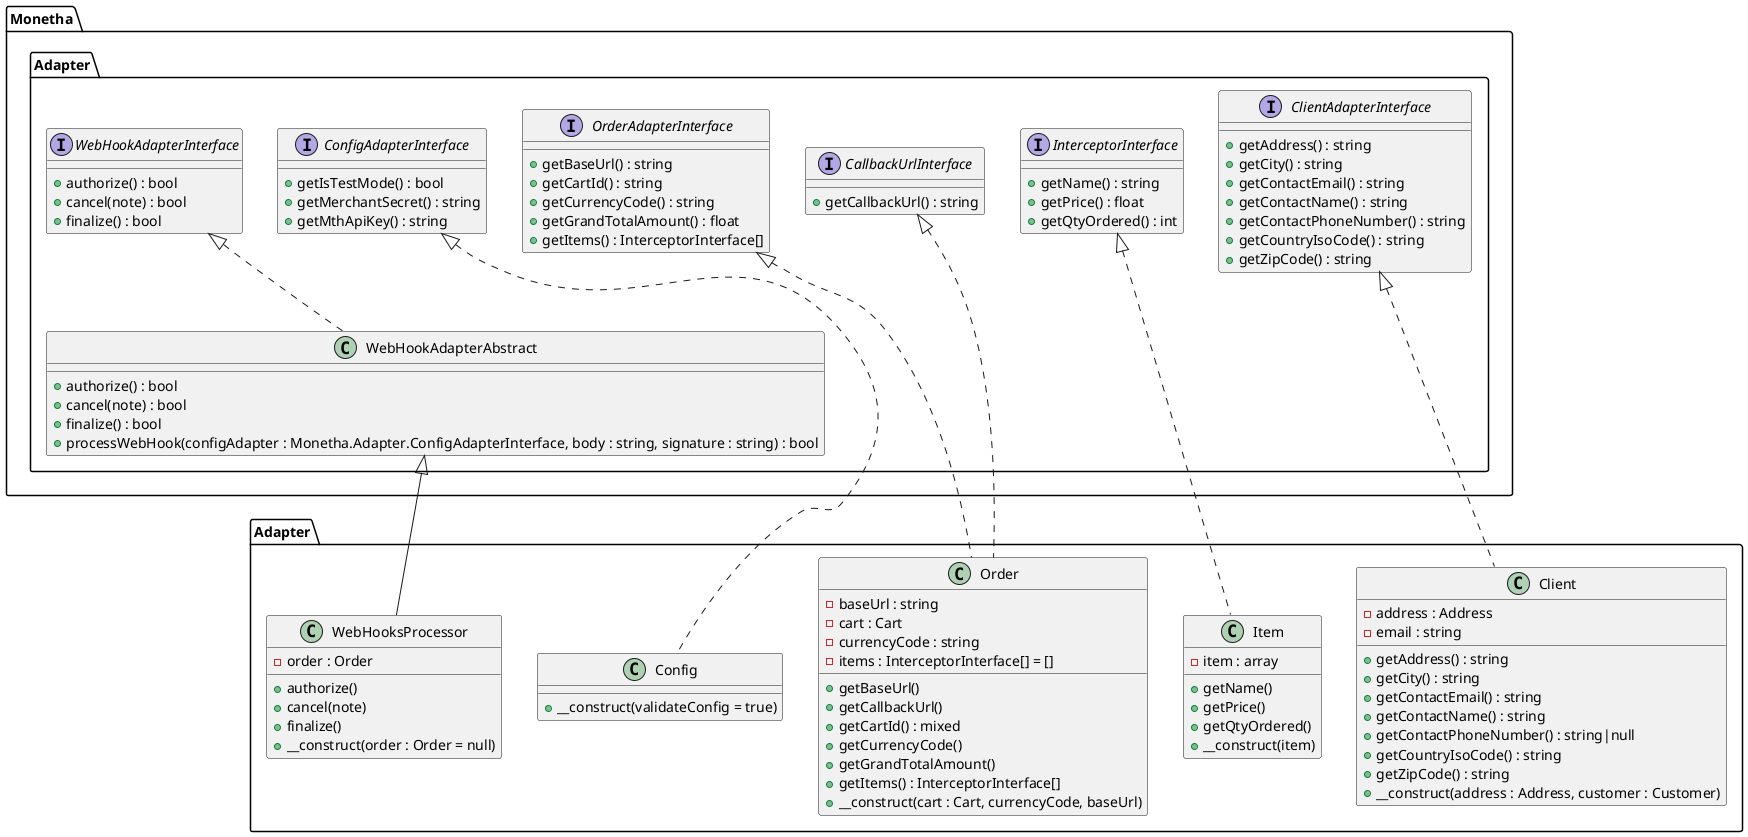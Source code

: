 @startumlinterface Monetha.Adapter.ConfigAdapterInterface {    +getIsTestMode() : bool    +getMerchantSecret() : string    +getMthApiKey() : string}class Adapter.Config {    +__construct(validateConfig = true)}class Adapter.Config implements Monetha.Adapter.ConfigAdapterInterfaceinterface Monetha.Adapter.OrderAdapterInterface {    +getBaseUrl() : string    +getCartId() : string    +getCurrencyCode() : string    +getGrandTotalAmount() : float    +getItems() : InterceptorInterface[]}class Adapter.Order {    -baseUrl : string    -cart : Cart    -currencyCode : string    -items : InterceptorInterface[] = []    +getBaseUrl()    +getCallbackUrl()    +getCartId() : mixed    +getCurrencyCode()    +getGrandTotalAmount()    +getItems() : InterceptorInterface[]    +__construct(cart : Cart, currencyCode, baseUrl)}class Adapter.Order implements Monetha.Adapter.OrderAdapterInterfaceclass Adapter.Order implements Monetha.Adapter.CallbackUrlInterfaceinterface Monetha.Adapter.InterceptorInterface {    +getName() : string    +getPrice() : float    +getQtyOrdered() : int}class Adapter.Item {    -item : array    +getName()    +getPrice()    +getQtyOrdered()    +__construct(item)}class Adapter.Item implements Monetha.Adapter.InterceptorInterfaceinterface Monetha.Adapter.CallbackUrlInterface {    +getCallbackUrl() : string}interface Monetha.Adapter.ClientAdapterInterface {    +getAddress() : string    +getCity() : string    +getContactEmail() : string    +getContactName() : string    +getContactPhoneNumber() : string    +getCountryIsoCode() : string    +getZipCode() : string}class Adapter.Client {    -address : Address    -email : string    +getAddress() : string    +getCity() : string    +getContactEmail() : string    +getContactName() : string    +getContactPhoneNumber() : string|null    +getCountryIsoCode() : string    +getZipCode() : string    +__construct(address : Address, customer : Customer)}class Adapter.Client implements Monetha.Adapter.ClientAdapterInterfaceinterface Monetha.Adapter.WebHookAdapterInterface {    +authorize() : bool    +cancel(note) : bool    +finalize() : bool}class Adapter.WebHooksProcessor {    -order : Order    +authorize()    +cancel(note)    +finalize()    +__construct(order : Order = null)}class Adapter.WebHooksProcessor extends Monetha.Adapter.WebHookAdapterAbstractabstract class Monetha.Adapter.WebHookAdapterAbstract {    +authorize() : bool    +cancel(note) : bool    +finalize() : bool    +processWebHook(configAdapter : Monetha.Adapter.ConfigAdapterInterface, body : string, signature : string) : bool}class Monetha.Adapter.WebHookAdapterAbstract implements Monetha.Adapter.WebHookAdapterInterface@enduml